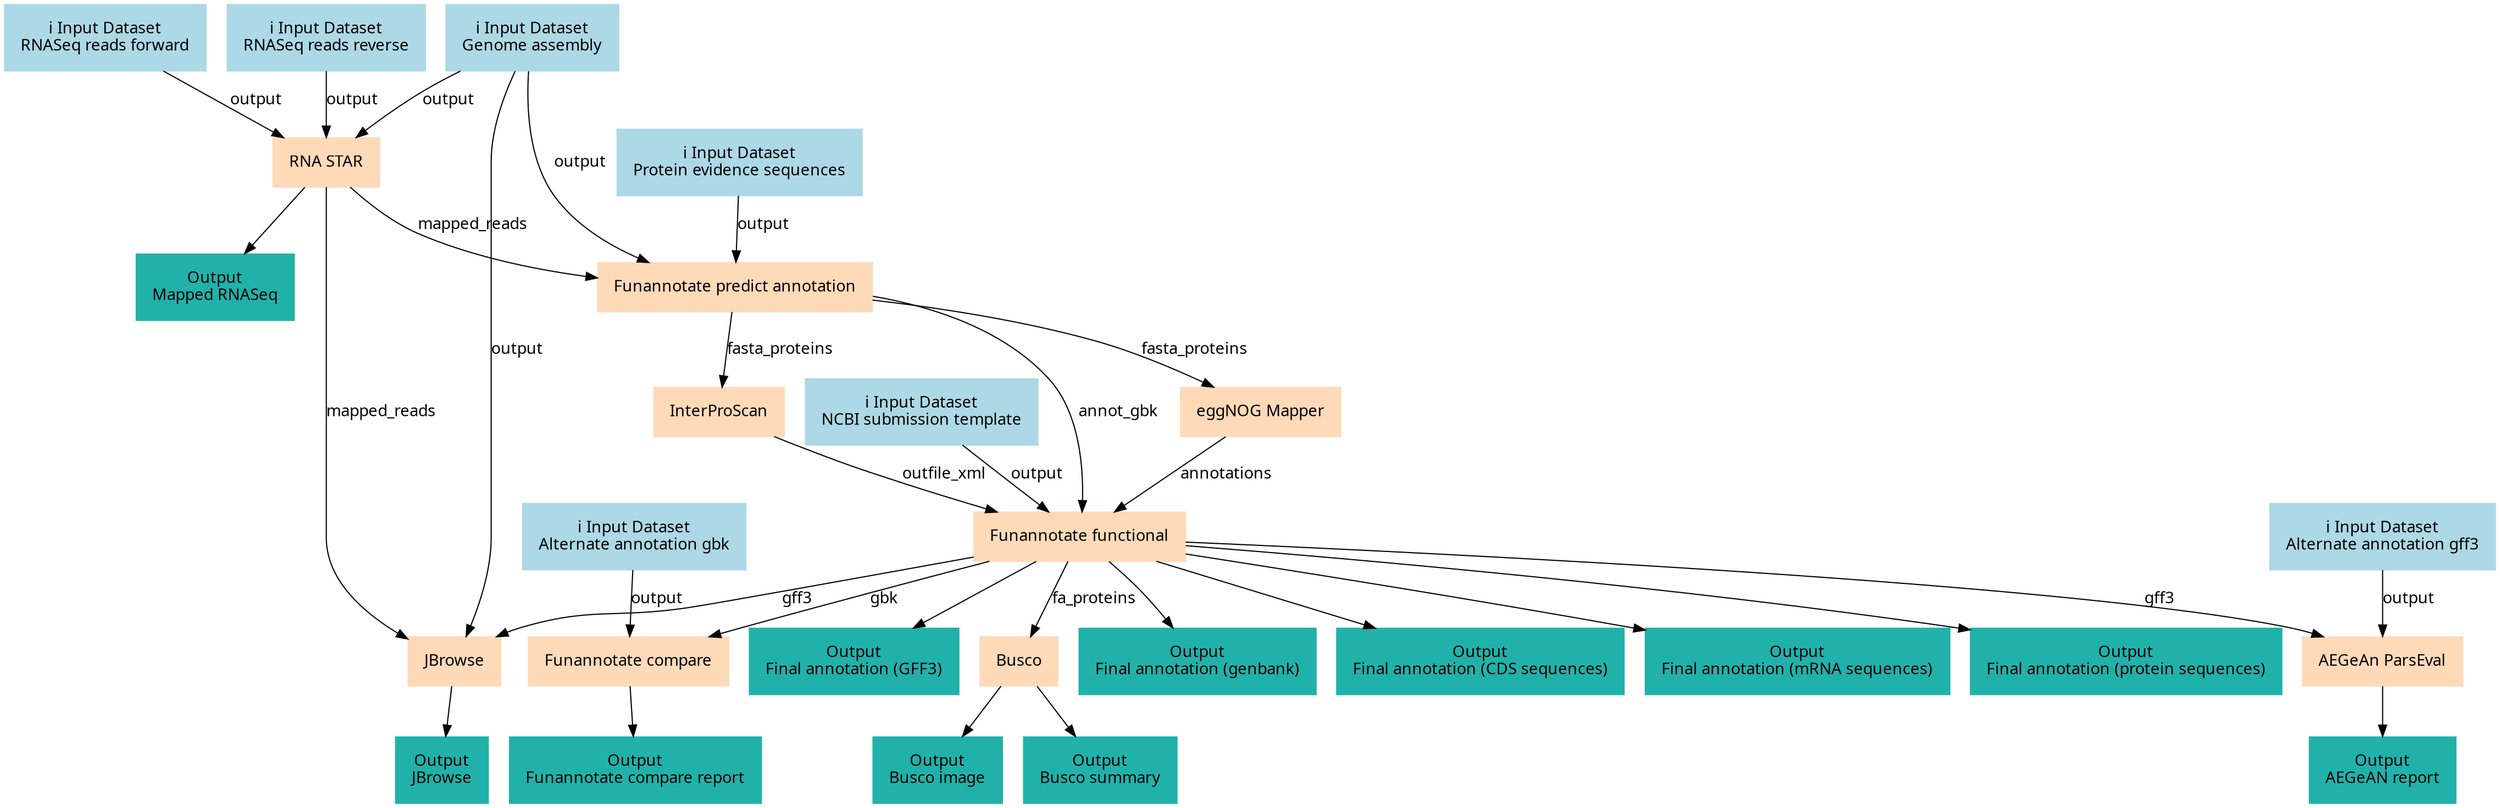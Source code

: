digraph main {
  node [fontname="Atkinson Hyperlegible", shape=box, color=white,style=filled,color=peachpuff,margin="0.2,0.2"];
  edge [fontname="Atkinson Hyperlegible"];
  0[color=lightblue,label="ℹ️ Input Dataset\nGenome assembly"]
  1[color=lightblue,label="ℹ️ Input Dataset\nRNASeq reads forward"]
  2[color=lightblue,label="ℹ️ Input Dataset\nRNASeq reads reverse"]
  3[color=lightblue,label="ℹ️ Input Dataset\nProtein evidence sequences"]
  4[color=lightblue,label="ℹ️ Input Dataset\nNCBI submission template"]
  5[color=lightblue,label="ℹ️ Input Dataset\nAlternate annotation gbk"]
  6[color=lightblue,label="ℹ️ Input Dataset\nAlternate annotation gff3"]
  7[label="RNA STAR"]
  0 -> 7 [label="output"]
  1 -> 7 [label="output"]
  2 -> 7 [label="output"]
  k79cf59ea3aef4cb89c705b42e03a5da9[color=lightseagreen,label="Output\nMapped RNASeq"]
  7 -> k79cf59ea3aef4cb89c705b42e03a5da9
  8[label="Funannotate predict annotation"]
  3 -> 8 [label="output"]
  7 -> 8 [label="mapped_reads"]
  0 -> 8 [label="output"]
  9[label="eggNOG Mapper"]
  8 -> 9 [label="fasta_proteins"]
  10[label="InterProScan"]
  8 -> 10 [label="fasta_proteins"]
  11[label="Funannotate functional"]
  9 -> 11 [label="annotations"]
  8 -> 11 [label="annot_gbk"]
  10 -> 11 [label="outfile_xml"]
  4 -> 11 [label="output"]
  kd0694cd16d814d7283b994cb57dc1502[color=lightseagreen,label="Output\nFinal annotation (genbank)"]
  11 -> kd0694cd16d814d7283b994cb57dc1502
  k9a1e7b70109041ed863765b7372a9f6c[color=lightseagreen,label="Output\nFinal annotation (CDS sequences)"]
  11 -> k9a1e7b70109041ed863765b7372a9f6c
  k99fffa402196491d9a66559ebf2d9561[color=lightseagreen,label="Output\nFinal annotation (mRNA sequences)"]
  11 -> k99fffa402196491d9a66559ebf2d9561
  k17b03b7704854176b2b303bfa2d3bcb0[color=lightseagreen,label="Output\nFinal annotation (protein sequences)"]
  11 -> k17b03b7704854176b2b303bfa2d3bcb0
  k4a0602fce6d243fc9957344707c22c05[color=lightseagreen,label="Output\nFinal annotation (GFF3)"]
  11 -> k4a0602fce6d243fc9957344707c22c05
  12[label="JBrowse"]
  0 -> 12 [label="output"]
  11 -> 12 [label="gff3"]
  7 -> 12 [label="mapped_reads"]
  kac4d8805f12344d2b30f8ac906cc471f[color=lightseagreen,label="Output\nJBrowse"]
  12 -> kac4d8805f12344d2b30f8ac906cc471f
  13[label="Funannotate compare"]
  5 -> 13 [label="output"]
  11 -> 13 [label="gbk"]
  ke531c81ff6b74c82a712c562873ff714[color=lightseagreen,label="Output\nFunannotate compare report"]
  13 -> ke531c81ff6b74c82a712c562873ff714
  14[label="AEGeAn ParsEval"]
  6 -> 14 [label="output"]
  11 -> 14 [label="gff3"]
  k0d776b462c1c40839f9da213fa62eb81[color=lightseagreen,label="Output\nAEGeAN report"]
  14 -> k0d776b462c1c40839f9da213fa62eb81
  15[label="Busco"]
  11 -> 15 [label="fa_proteins"]
  k57a619f5b3314ca68e6e72eb61860032[color=lightseagreen,label="Output\nBusco summary"]
  15 -> k57a619f5b3314ca68e6e72eb61860032
  k97d23764ad4a4d69948cc81afb76fbaf[color=lightseagreen,label="Output\nBusco image"]
  15 -> k97d23764ad4a4d69948cc81afb76fbaf
}